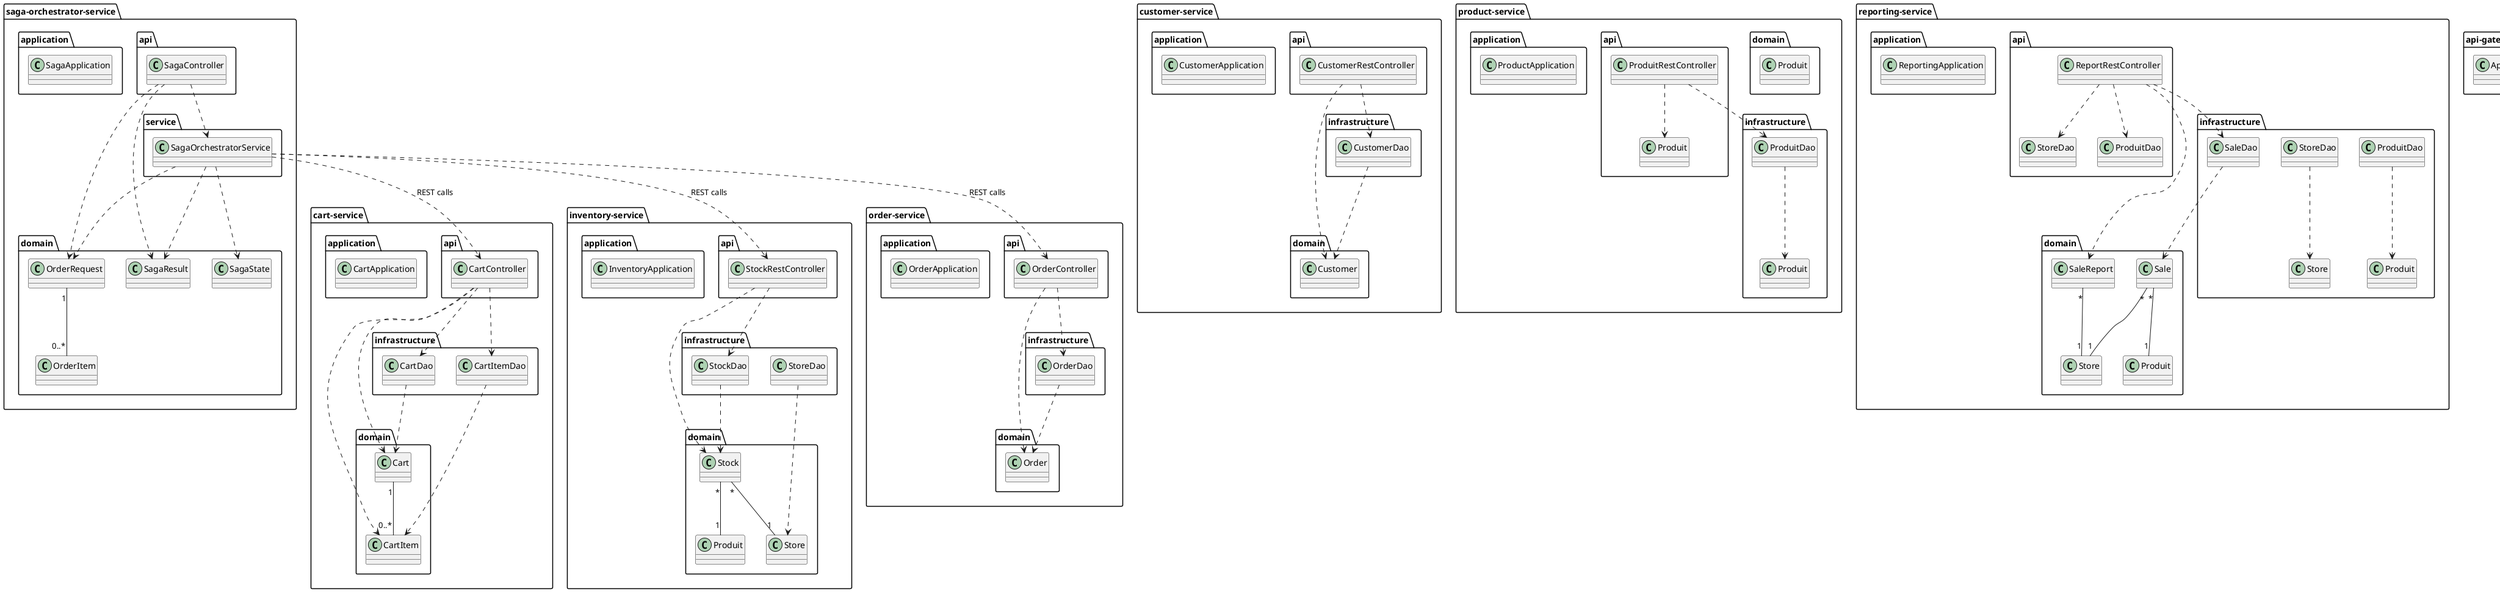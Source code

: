 @startuml
' Diagramme de packages pour l'architecture microservices avec le package application

package "cart-service" {
  package "domain" {
    class Cart
    class CartItem
    Cart "1" -- "0..*" CartItem
  }
  package "infrastructure" {
    class CartDao
    class CartItemDao
    CartDao ..> Cart
    CartItemDao ..> CartItem
  }
  package "api" {
    class CartController
    CartController ..> Cart
    CartController ..> CartDao
    CartController ..> CartItem
    CartController ..> CartItemDao
  }
  package "application" {
    class CartApplication
  }
}

package "customer-service" {
  package "domain" {
    class Customer
  }
  package "infrastructure" {
    class CustomerDao
    CustomerDao ..> Customer
  }
  package "api" {
    class CustomerRestController
    CustomerRestController ..> Customer
    CustomerRestController ..> CustomerDao
  }
  package "application" {
    class CustomerApplication
  }
}

package "inventory-service" {
  package "domain" {
    class Produit
    class Stock
    class Store
    Stock "*" -- "1" Produit
    Stock "*" -- "1" Store
  }
  package "infrastructure" {
    class StockDao
    class StoreDao
    StockDao ..> Stock
    StoreDao ..> Store
  }
  package "api" {
    class StockRestController
    StockRestController ..> Stock
    StockRestController ..> StockDao
  }
  package "application" {
    class InventoryApplication
  }
}

package "product-service" {
  package "domain" {
    class Produit
  }
  package "infrastructure" {
    class ProduitDao
    ProduitDao ..> Produit
  }
  package "api" {
    class ProduitRestController
    ProduitRestController ..> Produit
    ProduitRestController ..> ProduitDao
  }
  package "application" {
    class ProductApplication
  }
}

package "order-service" {
  package "domain" {
    class Order
  }
  package "infrastructure" {
    class OrderDao
    OrderDao ..> Order
  }
  package "api" {
    class OrderController
    OrderController ..> Order
    OrderController ..> OrderDao
  }
  package "application" {
    class OrderApplication
  }
}

package "saga-orchestrator-service" {
  package "domain" {
    class SagaState
    class OrderRequest
    class OrderItem
    class SagaResult
    OrderRequest "1" -- "0..*" OrderItem
  }
  package "service" {
    class SagaOrchestratorService
    SagaOrchestratorService ..> OrderRequest
    SagaOrchestratorService ..> SagaResult
    SagaOrchestratorService ..> SagaState
  }
  package "api" {
    class SagaController
    SagaController ..> SagaOrchestratorService
    SagaController ..> OrderRequest
    SagaController ..> SagaResult
  }
  package "application" {
    class SagaApplication
  }
}

package "reporting-service" {
  package "domain" {
    class Produit
    class Sale
    class SaleReport
    class Store
    Sale "*" -- "1" Produit
    Sale "*" -- "1" Store
    SaleReport "*" -- "1" Store
  }
  package "infrastructure" {
    class ProduitDao
    class SaleDao
    class StoreDao
    ProduitDao ..> Produit
    SaleDao ..> Sale
    StoreDao ..> Store
  }
  package "api" {
    class ReportRestController
    ReportRestController ..> SaleReport
    ReportRestController ..> SaleDao
    ReportRestController ..> ProduitDao
    ReportRestController ..> StoreDao
  }
  package "application" {
    class ReportingApplication
  }
}

package "api-gateway" {
  class ApiGatewayApplication
}

' Relations entre services pour la saga
SagaOrchestratorService ..> CartController : REST calls
SagaOrchestratorService ..> StockRestController : REST calls
SagaOrchestratorService ..> OrderController : REST calls

@enduml